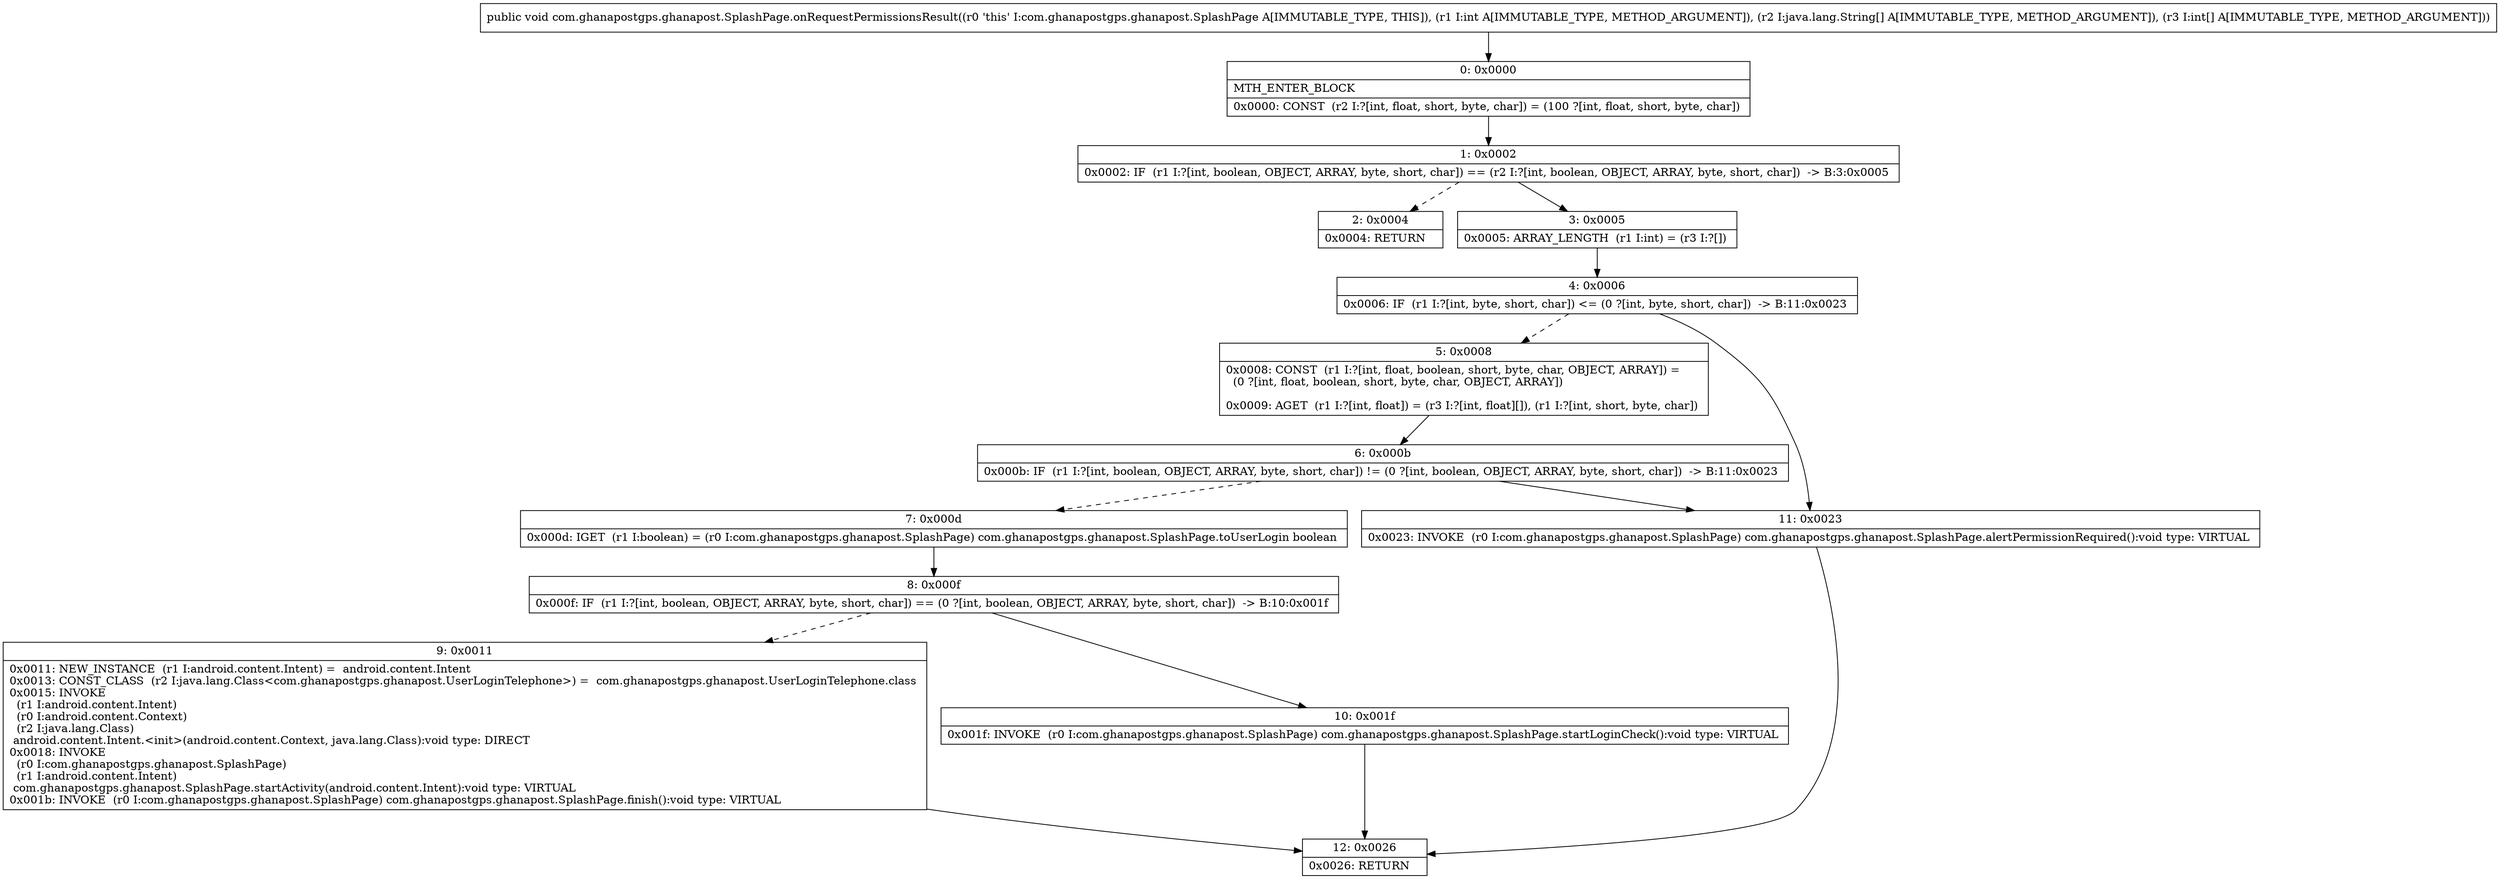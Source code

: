 digraph "CFG forcom.ghanapostgps.ghanapost.SplashPage.onRequestPermissionsResult(I[Ljava\/lang\/String;[I)V" {
Node_0 [shape=record,label="{0\:\ 0x0000|MTH_ENTER_BLOCK\l|0x0000: CONST  (r2 I:?[int, float, short, byte, char]) = (100 ?[int, float, short, byte, char]) \l}"];
Node_1 [shape=record,label="{1\:\ 0x0002|0x0002: IF  (r1 I:?[int, boolean, OBJECT, ARRAY, byte, short, char]) == (r2 I:?[int, boolean, OBJECT, ARRAY, byte, short, char])  \-\> B:3:0x0005 \l}"];
Node_2 [shape=record,label="{2\:\ 0x0004|0x0004: RETURN   \l}"];
Node_3 [shape=record,label="{3\:\ 0x0005|0x0005: ARRAY_LENGTH  (r1 I:int) = (r3 I:?[]) \l}"];
Node_4 [shape=record,label="{4\:\ 0x0006|0x0006: IF  (r1 I:?[int, byte, short, char]) \<= (0 ?[int, byte, short, char])  \-\> B:11:0x0023 \l}"];
Node_5 [shape=record,label="{5\:\ 0x0008|0x0008: CONST  (r1 I:?[int, float, boolean, short, byte, char, OBJECT, ARRAY]) = \l  (0 ?[int, float, boolean, short, byte, char, OBJECT, ARRAY])\l \l0x0009: AGET  (r1 I:?[int, float]) = (r3 I:?[int, float][]), (r1 I:?[int, short, byte, char]) \l}"];
Node_6 [shape=record,label="{6\:\ 0x000b|0x000b: IF  (r1 I:?[int, boolean, OBJECT, ARRAY, byte, short, char]) != (0 ?[int, boolean, OBJECT, ARRAY, byte, short, char])  \-\> B:11:0x0023 \l}"];
Node_7 [shape=record,label="{7\:\ 0x000d|0x000d: IGET  (r1 I:boolean) = (r0 I:com.ghanapostgps.ghanapost.SplashPage) com.ghanapostgps.ghanapost.SplashPage.toUserLogin boolean \l}"];
Node_8 [shape=record,label="{8\:\ 0x000f|0x000f: IF  (r1 I:?[int, boolean, OBJECT, ARRAY, byte, short, char]) == (0 ?[int, boolean, OBJECT, ARRAY, byte, short, char])  \-\> B:10:0x001f \l}"];
Node_9 [shape=record,label="{9\:\ 0x0011|0x0011: NEW_INSTANCE  (r1 I:android.content.Intent) =  android.content.Intent \l0x0013: CONST_CLASS  (r2 I:java.lang.Class\<com.ghanapostgps.ghanapost.UserLoginTelephone\>) =  com.ghanapostgps.ghanapost.UserLoginTelephone.class \l0x0015: INVOKE  \l  (r1 I:android.content.Intent)\l  (r0 I:android.content.Context)\l  (r2 I:java.lang.Class)\l android.content.Intent.\<init\>(android.content.Context, java.lang.Class):void type: DIRECT \l0x0018: INVOKE  \l  (r0 I:com.ghanapostgps.ghanapost.SplashPage)\l  (r1 I:android.content.Intent)\l com.ghanapostgps.ghanapost.SplashPage.startActivity(android.content.Intent):void type: VIRTUAL \l0x001b: INVOKE  (r0 I:com.ghanapostgps.ghanapost.SplashPage) com.ghanapostgps.ghanapost.SplashPage.finish():void type: VIRTUAL \l}"];
Node_10 [shape=record,label="{10\:\ 0x001f|0x001f: INVOKE  (r0 I:com.ghanapostgps.ghanapost.SplashPage) com.ghanapostgps.ghanapost.SplashPage.startLoginCheck():void type: VIRTUAL \l}"];
Node_11 [shape=record,label="{11\:\ 0x0023|0x0023: INVOKE  (r0 I:com.ghanapostgps.ghanapost.SplashPage) com.ghanapostgps.ghanapost.SplashPage.alertPermissionRequired():void type: VIRTUAL \l}"];
Node_12 [shape=record,label="{12\:\ 0x0026|0x0026: RETURN   \l}"];
MethodNode[shape=record,label="{public void com.ghanapostgps.ghanapost.SplashPage.onRequestPermissionsResult((r0 'this' I:com.ghanapostgps.ghanapost.SplashPage A[IMMUTABLE_TYPE, THIS]), (r1 I:int A[IMMUTABLE_TYPE, METHOD_ARGUMENT]), (r2 I:java.lang.String[] A[IMMUTABLE_TYPE, METHOD_ARGUMENT]), (r3 I:int[] A[IMMUTABLE_TYPE, METHOD_ARGUMENT])) }"];
MethodNode -> Node_0;
Node_0 -> Node_1;
Node_1 -> Node_2[style=dashed];
Node_1 -> Node_3;
Node_3 -> Node_4;
Node_4 -> Node_5[style=dashed];
Node_4 -> Node_11;
Node_5 -> Node_6;
Node_6 -> Node_7[style=dashed];
Node_6 -> Node_11;
Node_7 -> Node_8;
Node_8 -> Node_9[style=dashed];
Node_8 -> Node_10;
Node_9 -> Node_12;
Node_10 -> Node_12;
Node_11 -> Node_12;
}


